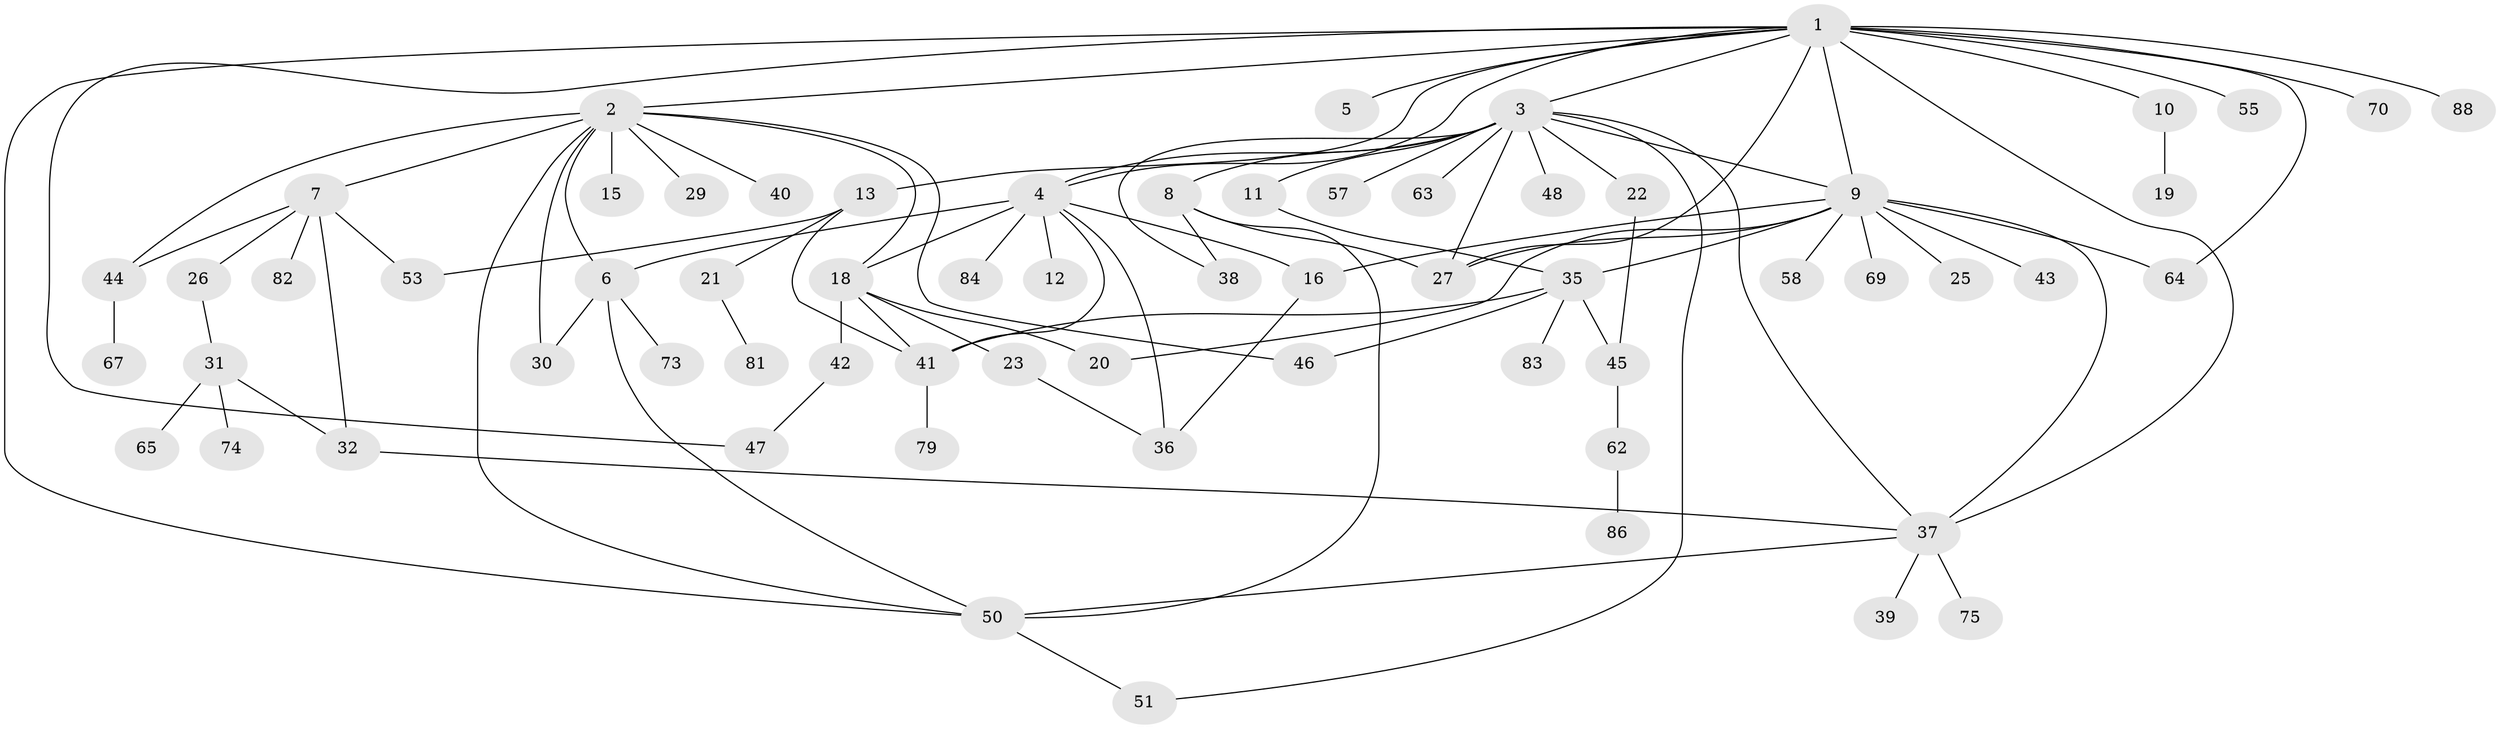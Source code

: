 // Generated by graph-tools (version 1.1) at 2025/23/03/03/25 07:23:55]
// undirected, 65 vertices, 96 edges
graph export_dot {
graph [start="1"]
  node [color=gray90,style=filled];
  1 [super="+33"];
  2 [super="+72"];
  3 [super="+24"];
  4 [super="+14"];
  5;
  6 [super="+17"];
  7 [super="+87"];
  8;
  9 [super="+28"];
  10;
  11;
  12;
  13 [super="+56"];
  15;
  16 [super="+34"];
  18 [super="+89"];
  19;
  20;
  21;
  22;
  23;
  25;
  26;
  27 [super="+80"];
  29;
  30 [super="+85"];
  31 [super="+52"];
  32 [super="+54"];
  35 [super="+68"];
  36 [super="+76"];
  37 [super="+49"];
  38;
  39;
  40;
  41 [super="+71"];
  42;
  43;
  44 [super="+59"];
  45 [super="+61"];
  46 [super="+60"];
  47;
  48;
  50 [super="+66"];
  51 [super="+78"];
  53;
  55;
  57;
  58;
  62 [super="+77"];
  63;
  64;
  65;
  67;
  69;
  70;
  73;
  74;
  75;
  79;
  81;
  82;
  83;
  84;
  86;
  88;
  1 -- 2;
  1 -- 3;
  1 -- 4;
  1 -- 5;
  1 -- 10;
  1 -- 13;
  1 -- 27;
  1 -- 37 [weight=2];
  1 -- 47;
  1 -- 55;
  1 -- 64;
  1 -- 70;
  1 -- 88;
  1 -- 9;
  1 -- 50;
  2 -- 6;
  2 -- 7;
  2 -- 15;
  2 -- 18;
  2 -- 29;
  2 -- 30;
  2 -- 40;
  2 -- 44;
  2 -- 46;
  2 -- 50;
  3 -- 4;
  3 -- 8;
  3 -- 9;
  3 -- 11;
  3 -- 22;
  3 -- 37;
  3 -- 38;
  3 -- 48;
  3 -- 51;
  3 -- 57;
  3 -- 63;
  3 -- 27;
  4 -- 6;
  4 -- 12;
  4 -- 16;
  4 -- 18;
  4 -- 36;
  4 -- 41;
  4 -- 84;
  6 -- 50;
  6 -- 73;
  6 -- 30;
  7 -- 26;
  7 -- 32;
  7 -- 53;
  7 -- 82;
  7 -- 44;
  8 -- 38;
  8 -- 27;
  8 -- 50;
  9 -- 20;
  9 -- 25;
  9 -- 58;
  9 -- 64;
  9 -- 69;
  9 -- 43;
  9 -- 35;
  9 -- 27;
  9 -- 16;
  9 -- 37;
  10 -- 19;
  11 -- 35;
  13 -- 21;
  13 -- 41;
  13 -- 53;
  16 -- 36;
  18 -- 20;
  18 -- 23;
  18 -- 41;
  18 -- 42;
  21 -- 81;
  22 -- 45;
  23 -- 36;
  26 -- 31;
  31 -- 65;
  31 -- 74;
  31 -- 32;
  32 -- 37;
  35 -- 46;
  35 -- 83;
  35 -- 41;
  35 -- 45;
  37 -- 39;
  37 -- 50;
  37 -- 75;
  41 -- 79;
  42 -- 47;
  44 -- 67;
  45 -- 62;
  50 -- 51;
  62 -- 86;
}
